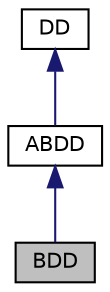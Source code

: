 digraph "BDD"
{
  edge [fontname="Helvetica",fontsize="10",labelfontname="Helvetica",labelfontsize="10"];
  node [fontname="Helvetica",fontsize="10",shape=record];
  Node1 [label="BDD",height=0.2,width=0.4,color="black", fillcolor="grey75", style="filled", fontcolor="black"];
  Node2 -> Node1 [dir="back",color="midnightblue",fontsize="10",style="solid",fontname="Helvetica"];
  Node2 [label="ABDD",height=0.2,width=0.4,color="black", fillcolor="white", style="filled",URL="$classABDD.html",tooltip="Class for ADDs and BDDs. "];
  Node3 -> Node2 [dir="back",color="midnightblue",fontsize="10",style="solid",fontname="Helvetica"];
  Node3 [label="DD",height=0.2,width=0.4,color="black", fillcolor="white", style="filled",URL="$classDD.html",tooltip="Base class for all decision diagrams in CUDD. "];
}
